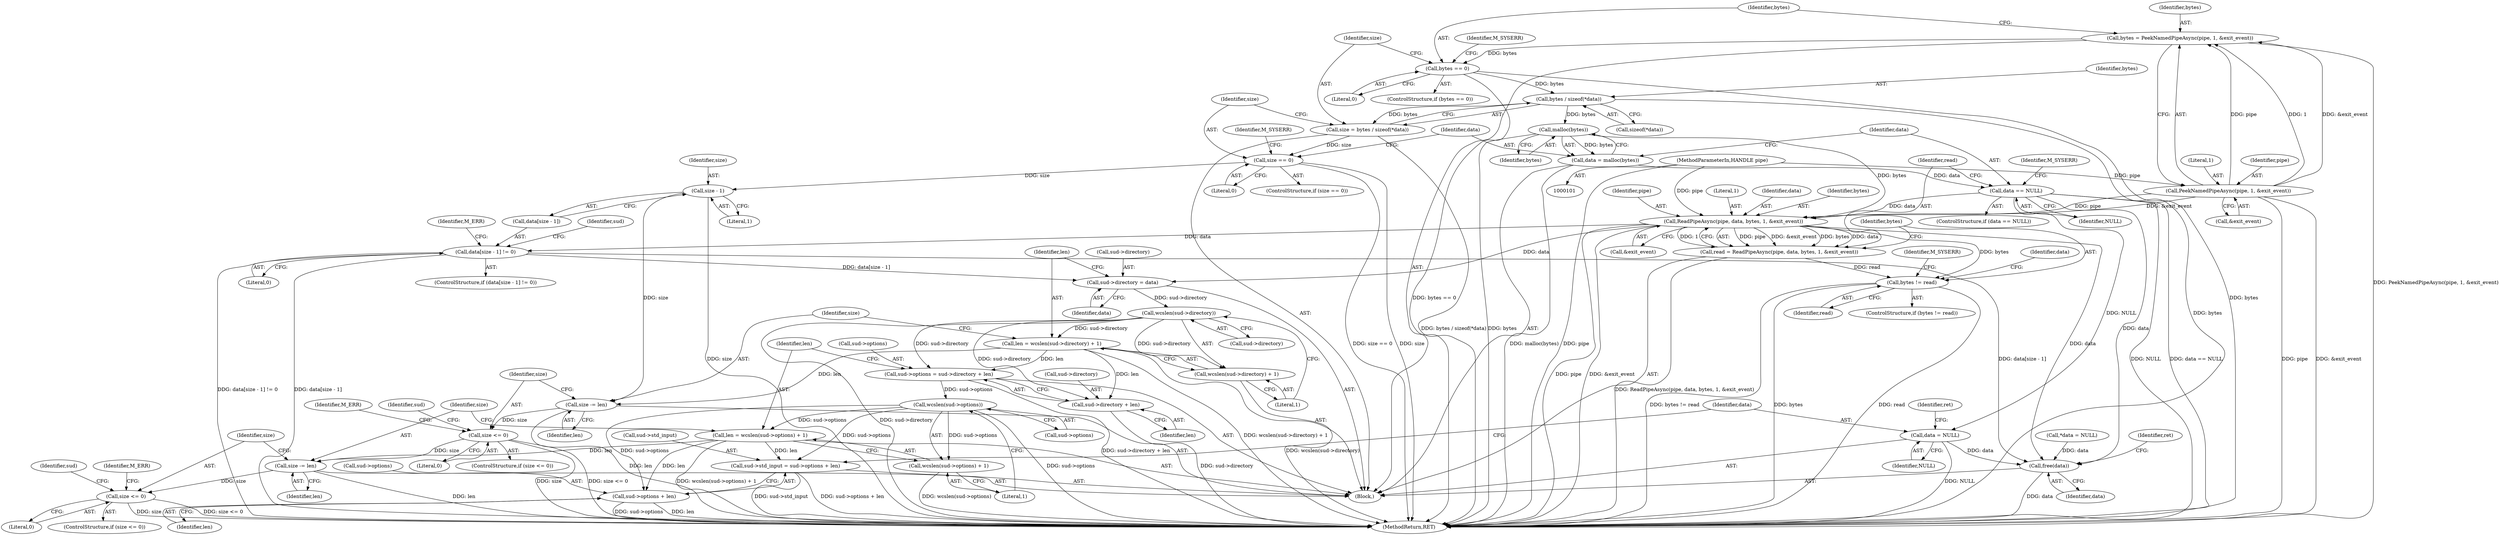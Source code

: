 digraph "1_openvpn_1394192b210cb3c6624a7419bcf3ff966742e79b@API" {
"1000136" [label="(Call,bytes / sizeof(*data))"];
"1000125" [label="(Call,bytes == 0)"];
"1000117" [label="(Call,bytes = PeekNamedPipeAsync(pipe, 1, &exit_event))"];
"1000119" [label="(Call,PeekNamedPipeAsync(pipe, 1, &exit_event))"];
"1000102" [label="(MethodParameterIn,HANDLE pipe)"];
"1000134" [label="(Call,size = bytes / sizeof(*data))"];
"1000142" [label="(Call,size == 0)"];
"1000188" [label="(Call,size - 1)"];
"1000211" [label="(Call,size -= len)"];
"1000215" [label="(Call,size <= 0)"];
"1000241" [label="(Call,size -= len)"];
"1000245" [label="(Call,size <= 0)"];
"1000153" [label="(Call,malloc(bytes))"];
"1000151" [label="(Call,data = malloc(bytes))"];
"1000156" [label="(Call,data == NULL)"];
"1000167" [label="(Call,ReadPipeAsync(pipe, data, bytes, 1, &exit_event))"];
"1000165" [label="(Call,read = ReadPipeAsync(pipe, data, bytes, 1, &exit_event))"];
"1000175" [label="(Call,bytes != read)"];
"1000185" [label="(Call,data[size - 1] != 0)"];
"1000198" [label="(Call,sud->directory = data)"];
"1000206" [label="(Call,wcslen(sud->directory))"];
"1000203" [label="(Call,len = wcslen(sud->directory) + 1)"];
"1000224" [label="(Call,sud->options = sud->directory + len)"];
"1000236" [label="(Call,wcslen(sud->options))"];
"1000233" [label="(Call,len = wcslen(sud->options) + 1)"];
"1000254" [label="(Call,sud->std_input = sud->options + len)"];
"1000258" [label="(Call,sud->options + len)"];
"1000235" [label="(Call,wcslen(sud->options) + 1)"];
"1000228" [label="(Call,sud->directory + len)"];
"1000205" [label="(Call,wcslen(sud->directory) + 1)"];
"1000270" [label="(Call,free(data))"];
"1000263" [label="(Call,data = NULL)"];
"1000172" [label="(Call,&exit_event)"];
"1000174" [label="(ControlStructure,if (bytes != read))"];
"1000187" [label="(Identifier,data)"];
"1000265" [label="(Identifier,NULL)"];
"1000194" [label="(Identifier,M_ERR)"];
"1000175" [label="(Call,bytes != read)"];
"1000126" [label="(Identifier,bytes)"];
"1000255" [label="(Call,sud->std_input)"];
"1000246" [label="(Identifier,size)"];
"1000144" [label="(Literal,0)"];
"1000156" [label="(Call,data == NULL)"];
"1000216" [label="(Identifier,size)"];
"1000151" [label="(Call,data = malloc(bytes))"];
"1000165" [label="(Call,read = ReadPipeAsync(pipe, data, bytes, 1, &exit_event))"];
"1000213" [label="(Identifier,len)"];
"1000259" [label="(Call,sud->options)"];
"1000202" [label="(Identifier,data)"];
"1000168" [label="(Identifier,pipe)"];
"1000247" [label="(Literal,0)"];
"1000263" [label="(Call,data = NULL)"];
"1000224" [label="(Call,sud->options = sud->directory + len)"];
"1000161" [label="(Identifier,M_SYSERR)"];
"1000186" [label="(Call,data[size - 1])"];
"1000217" [label="(Literal,0)"];
"1000117" [label="(Call,bytes = PeekNamedPipeAsync(pipe, 1, &exit_event))"];
"1000176" [label="(Identifier,bytes)"];
"1000258" [label="(Call,sud->options + len)"];
"1000267" [label="(Identifier,ret)"];
"1000220" [label="(Identifier,M_ERR)"];
"1000127" [label="(Literal,0)"];
"1000274" [label="(MethodReturn,RET)"];
"1000271" [label="(Identifier,data)"];
"1000124" [label="(ControlStructure,if (bytes == 0))"];
"1000243" [label="(Identifier,len)"];
"1000158" [label="(Identifier,NULL)"];
"1000199" [label="(Call,sud->directory)"];
"1000264" [label="(Identifier,data)"];
"1000212" [label="(Identifier,size)"];
"1000190" [label="(Literal,1)"];
"1000200" [label="(Identifier,sud)"];
"1000122" [label="(Call,&exit_event)"];
"1000118" [label="(Identifier,bytes)"];
"1000240" [label="(Literal,1)"];
"1000143" [label="(Identifier,size)"];
"1000235" [label="(Call,wcslen(sud->options) + 1)"];
"1000171" [label="(Literal,1)"];
"1000104" [label="(Block,)"];
"1000237" [label="(Call,sud->options)"];
"1000137" [label="(Identifier,bytes)"];
"1000125" [label="(Call,bytes == 0)"];
"1000206" [label="(Call,wcslen(sud->directory))"];
"1000229" [label="(Call,sud->directory)"];
"1000166" [label="(Identifier,read)"];
"1000273" [label="(Identifier,ret)"];
"1000215" [label="(Call,size <= 0)"];
"1000210" [label="(Literal,1)"];
"1000169" [label="(Identifier,data)"];
"1000185" [label="(Call,data[size - 1] != 0)"];
"1000205" [label="(Call,wcslen(sud->directory) + 1)"];
"1000147" [label="(Identifier,M_SYSERR)"];
"1000177" [label="(Identifier,read)"];
"1000138" [label="(Call,sizeof(*data))"];
"1000141" [label="(ControlStructure,if (size == 0))"];
"1000155" [label="(ControlStructure,if (data == NULL))"];
"1000130" [label="(Identifier,M_SYSERR)"];
"1000191" [label="(Literal,0)"];
"1000102" [label="(MethodParameterIn,HANDLE pipe)"];
"1000241" [label="(Call,size -= len)"];
"1000233" [label="(Call,len = wcslen(sud->options) + 1)"];
"1000135" [label="(Identifier,size)"];
"1000250" [label="(Identifier,M_ERR)"];
"1000245" [label="(Call,size <= 0)"];
"1000170" [label="(Identifier,bytes)"];
"1000157" [label="(Identifier,data)"];
"1000232" [label="(Identifier,len)"];
"1000270" [label="(Call,free(data))"];
"1000236" [label="(Call,wcslen(sud->options))"];
"1000154" [label="(Identifier,bytes)"];
"1000225" [label="(Call,sud->options)"];
"1000112" [label="(Call,*data = NULL)"];
"1000198" [label="(Call,sud->directory = data)"];
"1000211" [label="(Call,size -= len)"];
"1000262" [label="(Identifier,len)"];
"1000256" [label="(Identifier,sud)"];
"1000234" [label="(Identifier,len)"];
"1000142" [label="(Call,size == 0)"];
"1000226" [label="(Identifier,sud)"];
"1000214" [label="(ControlStructure,if (size <= 0))"];
"1000188" [label="(Call,size - 1)"];
"1000254" [label="(Call,sud->std_input = sud->options + len)"];
"1000134" [label="(Call,size = bytes / sizeof(*data))"];
"1000242" [label="(Identifier,size)"];
"1000121" [label="(Literal,1)"];
"1000189" [label="(Identifier,size)"];
"1000152" [label="(Identifier,data)"];
"1000120" [label="(Identifier,pipe)"];
"1000153" [label="(Call,malloc(bytes))"];
"1000244" [label="(ControlStructure,if (size <= 0))"];
"1000136" [label="(Call,bytes / sizeof(*data))"];
"1000180" [label="(Identifier,M_SYSERR)"];
"1000119" [label="(Call,PeekNamedPipeAsync(pipe, 1, &exit_event))"];
"1000207" [label="(Call,sud->directory)"];
"1000203" [label="(Call,len = wcslen(sud->directory) + 1)"];
"1000204" [label="(Identifier,len)"];
"1000167" [label="(Call,ReadPipeAsync(pipe, data, bytes, 1, &exit_event))"];
"1000228" [label="(Call,sud->directory + len)"];
"1000184" [label="(ControlStructure,if (data[size - 1] != 0))"];
"1000136" -> "1000134"  [label="AST: "];
"1000136" -> "1000138"  [label="CFG: "];
"1000137" -> "1000136"  [label="AST: "];
"1000138" -> "1000136"  [label="AST: "];
"1000134" -> "1000136"  [label="CFG: "];
"1000136" -> "1000274"  [label="DDG: bytes"];
"1000136" -> "1000134"  [label="DDG: bytes"];
"1000125" -> "1000136"  [label="DDG: bytes"];
"1000136" -> "1000153"  [label="DDG: bytes"];
"1000125" -> "1000124"  [label="AST: "];
"1000125" -> "1000127"  [label="CFG: "];
"1000126" -> "1000125"  [label="AST: "];
"1000127" -> "1000125"  [label="AST: "];
"1000130" -> "1000125"  [label="CFG: "];
"1000135" -> "1000125"  [label="CFG: "];
"1000125" -> "1000274"  [label="DDG: bytes"];
"1000125" -> "1000274"  [label="DDG: bytes == 0"];
"1000117" -> "1000125"  [label="DDG: bytes"];
"1000117" -> "1000104"  [label="AST: "];
"1000117" -> "1000119"  [label="CFG: "];
"1000118" -> "1000117"  [label="AST: "];
"1000119" -> "1000117"  [label="AST: "];
"1000126" -> "1000117"  [label="CFG: "];
"1000117" -> "1000274"  [label="DDG: PeekNamedPipeAsync(pipe, 1, &exit_event)"];
"1000119" -> "1000117"  [label="DDG: pipe"];
"1000119" -> "1000117"  [label="DDG: 1"];
"1000119" -> "1000117"  [label="DDG: &exit_event"];
"1000119" -> "1000122"  [label="CFG: "];
"1000120" -> "1000119"  [label="AST: "];
"1000121" -> "1000119"  [label="AST: "];
"1000122" -> "1000119"  [label="AST: "];
"1000119" -> "1000274"  [label="DDG: pipe"];
"1000119" -> "1000274"  [label="DDG: &exit_event"];
"1000102" -> "1000119"  [label="DDG: pipe"];
"1000119" -> "1000167"  [label="DDG: pipe"];
"1000119" -> "1000167"  [label="DDG: &exit_event"];
"1000102" -> "1000101"  [label="AST: "];
"1000102" -> "1000274"  [label="DDG: pipe"];
"1000102" -> "1000167"  [label="DDG: pipe"];
"1000134" -> "1000104"  [label="AST: "];
"1000135" -> "1000134"  [label="AST: "];
"1000143" -> "1000134"  [label="CFG: "];
"1000134" -> "1000274"  [label="DDG: bytes / sizeof(*data)"];
"1000134" -> "1000142"  [label="DDG: size"];
"1000142" -> "1000141"  [label="AST: "];
"1000142" -> "1000144"  [label="CFG: "];
"1000143" -> "1000142"  [label="AST: "];
"1000144" -> "1000142"  [label="AST: "];
"1000147" -> "1000142"  [label="CFG: "];
"1000152" -> "1000142"  [label="CFG: "];
"1000142" -> "1000274"  [label="DDG: size == 0"];
"1000142" -> "1000274"  [label="DDG: size"];
"1000142" -> "1000188"  [label="DDG: size"];
"1000188" -> "1000186"  [label="AST: "];
"1000188" -> "1000190"  [label="CFG: "];
"1000189" -> "1000188"  [label="AST: "];
"1000190" -> "1000188"  [label="AST: "];
"1000186" -> "1000188"  [label="CFG: "];
"1000188" -> "1000274"  [label="DDG: size"];
"1000188" -> "1000211"  [label="DDG: size"];
"1000211" -> "1000104"  [label="AST: "];
"1000211" -> "1000213"  [label="CFG: "];
"1000212" -> "1000211"  [label="AST: "];
"1000213" -> "1000211"  [label="AST: "];
"1000216" -> "1000211"  [label="CFG: "];
"1000211" -> "1000274"  [label="DDG: len"];
"1000203" -> "1000211"  [label="DDG: len"];
"1000211" -> "1000215"  [label="DDG: size"];
"1000215" -> "1000214"  [label="AST: "];
"1000215" -> "1000217"  [label="CFG: "];
"1000216" -> "1000215"  [label="AST: "];
"1000217" -> "1000215"  [label="AST: "];
"1000220" -> "1000215"  [label="CFG: "];
"1000226" -> "1000215"  [label="CFG: "];
"1000215" -> "1000274"  [label="DDG: size"];
"1000215" -> "1000274"  [label="DDG: size <= 0"];
"1000215" -> "1000241"  [label="DDG: size"];
"1000241" -> "1000104"  [label="AST: "];
"1000241" -> "1000243"  [label="CFG: "];
"1000242" -> "1000241"  [label="AST: "];
"1000243" -> "1000241"  [label="AST: "];
"1000246" -> "1000241"  [label="CFG: "];
"1000241" -> "1000274"  [label="DDG: len"];
"1000233" -> "1000241"  [label="DDG: len"];
"1000241" -> "1000245"  [label="DDG: size"];
"1000245" -> "1000244"  [label="AST: "];
"1000245" -> "1000247"  [label="CFG: "];
"1000246" -> "1000245"  [label="AST: "];
"1000247" -> "1000245"  [label="AST: "];
"1000250" -> "1000245"  [label="CFG: "];
"1000256" -> "1000245"  [label="CFG: "];
"1000245" -> "1000274"  [label="DDG: size <= 0"];
"1000245" -> "1000274"  [label="DDG: size"];
"1000153" -> "1000151"  [label="AST: "];
"1000153" -> "1000154"  [label="CFG: "];
"1000154" -> "1000153"  [label="AST: "];
"1000151" -> "1000153"  [label="CFG: "];
"1000153" -> "1000274"  [label="DDG: bytes"];
"1000153" -> "1000151"  [label="DDG: bytes"];
"1000153" -> "1000167"  [label="DDG: bytes"];
"1000151" -> "1000104"  [label="AST: "];
"1000152" -> "1000151"  [label="AST: "];
"1000157" -> "1000151"  [label="CFG: "];
"1000151" -> "1000274"  [label="DDG: malloc(bytes)"];
"1000151" -> "1000156"  [label="DDG: data"];
"1000156" -> "1000155"  [label="AST: "];
"1000156" -> "1000158"  [label="CFG: "];
"1000157" -> "1000156"  [label="AST: "];
"1000158" -> "1000156"  [label="AST: "];
"1000161" -> "1000156"  [label="CFG: "];
"1000166" -> "1000156"  [label="CFG: "];
"1000156" -> "1000274"  [label="DDG: NULL"];
"1000156" -> "1000274"  [label="DDG: data == NULL"];
"1000156" -> "1000167"  [label="DDG: data"];
"1000156" -> "1000263"  [label="DDG: NULL"];
"1000156" -> "1000270"  [label="DDG: data"];
"1000167" -> "1000165"  [label="AST: "];
"1000167" -> "1000172"  [label="CFG: "];
"1000168" -> "1000167"  [label="AST: "];
"1000169" -> "1000167"  [label="AST: "];
"1000170" -> "1000167"  [label="AST: "];
"1000171" -> "1000167"  [label="AST: "];
"1000172" -> "1000167"  [label="AST: "];
"1000165" -> "1000167"  [label="CFG: "];
"1000167" -> "1000274"  [label="DDG: pipe"];
"1000167" -> "1000274"  [label="DDG: &exit_event"];
"1000167" -> "1000165"  [label="DDG: pipe"];
"1000167" -> "1000165"  [label="DDG: &exit_event"];
"1000167" -> "1000165"  [label="DDG: bytes"];
"1000167" -> "1000165"  [label="DDG: data"];
"1000167" -> "1000165"  [label="DDG: 1"];
"1000167" -> "1000175"  [label="DDG: bytes"];
"1000167" -> "1000185"  [label="DDG: data"];
"1000167" -> "1000198"  [label="DDG: data"];
"1000167" -> "1000270"  [label="DDG: data"];
"1000165" -> "1000104"  [label="AST: "];
"1000166" -> "1000165"  [label="AST: "];
"1000176" -> "1000165"  [label="CFG: "];
"1000165" -> "1000274"  [label="DDG: ReadPipeAsync(pipe, data, bytes, 1, &exit_event)"];
"1000165" -> "1000175"  [label="DDG: read"];
"1000175" -> "1000174"  [label="AST: "];
"1000175" -> "1000177"  [label="CFG: "];
"1000176" -> "1000175"  [label="AST: "];
"1000177" -> "1000175"  [label="AST: "];
"1000180" -> "1000175"  [label="CFG: "];
"1000187" -> "1000175"  [label="CFG: "];
"1000175" -> "1000274"  [label="DDG: bytes"];
"1000175" -> "1000274"  [label="DDG: read"];
"1000175" -> "1000274"  [label="DDG: bytes != read"];
"1000185" -> "1000184"  [label="AST: "];
"1000185" -> "1000191"  [label="CFG: "];
"1000186" -> "1000185"  [label="AST: "];
"1000191" -> "1000185"  [label="AST: "];
"1000194" -> "1000185"  [label="CFG: "];
"1000200" -> "1000185"  [label="CFG: "];
"1000185" -> "1000274"  [label="DDG: data[size - 1] != 0"];
"1000185" -> "1000274"  [label="DDG: data[size - 1]"];
"1000185" -> "1000198"  [label="DDG: data[size - 1]"];
"1000185" -> "1000270"  [label="DDG: data[size - 1]"];
"1000198" -> "1000104"  [label="AST: "];
"1000198" -> "1000202"  [label="CFG: "];
"1000199" -> "1000198"  [label="AST: "];
"1000202" -> "1000198"  [label="AST: "];
"1000204" -> "1000198"  [label="CFG: "];
"1000198" -> "1000206"  [label="DDG: sud->directory"];
"1000206" -> "1000205"  [label="AST: "];
"1000206" -> "1000207"  [label="CFG: "];
"1000207" -> "1000206"  [label="AST: "];
"1000210" -> "1000206"  [label="CFG: "];
"1000206" -> "1000274"  [label="DDG: sud->directory"];
"1000206" -> "1000203"  [label="DDG: sud->directory"];
"1000206" -> "1000205"  [label="DDG: sud->directory"];
"1000206" -> "1000224"  [label="DDG: sud->directory"];
"1000206" -> "1000228"  [label="DDG: sud->directory"];
"1000203" -> "1000104"  [label="AST: "];
"1000203" -> "1000205"  [label="CFG: "];
"1000204" -> "1000203"  [label="AST: "];
"1000205" -> "1000203"  [label="AST: "];
"1000212" -> "1000203"  [label="CFG: "];
"1000203" -> "1000274"  [label="DDG: wcslen(sud->directory) + 1"];
"1000203" -> "1000224"  [label="DDG: len"];
"1000203" -> "1000228"  [label="DDG: len"];
"1000224" -> "1000104"  [label="AST: "];
"1000224" -> "1000228"  [label="CFG: "];
"1000225" -> "1000224"  [label="AST: "];
"1000228" -> "1000224"  [label="AST: "];
"1000234" -> "1000224"  [label="CFG: "];
"1000224" -> "1000274"  [label="DDG: sud->directory + len"];
"1000224" -> "1000236"  [label="DDG: sud->options"];
"1000236" -> "1000235"  [label="AST: "];
"1000236" -> "1000237"  [label="CFG: "];
"1000237" -> "1000236"  [label="AST: "];
"1000240" -> "1000236"  [label="CFG: "];
"1000236" -> "1000274"  [label="DDG: sud->options"];
"1000236" -> "1000233"  [label="DDG: sud->options"];
"1000236" -> "1000235"  [label="DDG: sud->options"];
"1000236" -> "1000254"  [label="DDG: sud->options"];
"1000236" -> "1000258"  [label="DDG: sud->options"];
"1000233" -> "1000104"  [label="AST: "];
"1000233" -> "1000235"  [label="CFG: "];
"1000234" -> "1000233"  [label="AST: "];
"1000235" -> "1000233"  [label="AST: "];
"1000242" -> "1000233"  [label="CFG: "];
"1000233" -> "1000274"  [label="DDG: wcslen(sud->options) + 1"];
"1000233" -> "1000254"  [label="DDG: len"];
"1000233" -> "1000258"  [label="DDG: len"];
"1000254" -> "1000104"  [label="AST: "];
"1000254" -> "1000258"  [label="CFG: "];
"1000255" -> "1000254"  [label="AST: "];
"1000258" -> "1000254"  [label="AST: "];
"1000264" -> "1000254"  [label="CFG: "];
"1000254" -> "1000274"  [label="DDG: sud->std_input"];
"1000254" -> "1000274"  [label="DDG: sud->options + len"];
"1000258" -> "1000262"  [label="CFG: "];
"1000259" -> "1000258"  [label="AST: "];
"1000262" -> "1000258"  [label="AST: "];
"1000258" -> "1000274"  [label="DDG: sud->options"];
"1000258" -> "1000274"  [label="DDG: len"];
"1000235" -> "1000240"  [label="CFG: "];
"1000240" -> "1000235"  [label="AST: "];
"1000235" -> "1000274"  [label="DDG: wcslen(sud->options)"];
"1000228" -> "1000232"  [label="CFG: "];
"1000229" -> "1000228"  [label="AST: "];
"1000232" -> "1000228"  [label="AST: "];
"1000228" -> "1000274"  [label="DDG: sud->directory"];
"1000205" -> "1000210"  [label="CFG: "];
"1000210" -> "1000205"  [label="AST: "];
"1000205" -> "1000274"  [label="DDG: wcslen(sud->directory)"];
"1000270" -> "1000104"  [label="AST: "];
"1000270" -> "1000271"  [label="CFG: "];
"1000271" -> "1000270"  [label="AST: "];
"1000273" -> "1000270"  [label="CFG: "];
"1000270" -> "1000274"  [label="DDG: data"];
"1000263" -> "1000270"  [label="DDG: data"];
"1000112" -> "1000270"  [label="DDG: data"];
"1000263" -> "1000104"  [label="AST: "];
"1000263" -> "1000265"  [label="CFG: "];
"1000264" -> "1000263"  [label="AST: "];
"1000265" -> "1000263"  [label="AST: "];
"1000267" -> "1000263"  [label="CFG: "];
"1000263" -> "1000274"  [label="DDG: NULL"];
}

